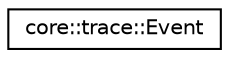 digraph "Graphical Class Hierarchy"
{
 // LATEX_PDF_SIZE
  edge [fontname="Helvetica",fontsize="10",labelfontname="Helvetica",labelfontsize="10"];
  node [fontname="Helvetica",fontsize="10",shape=record];
  rankdir="LR";
  Node0 [label="core::trace::Event",height=0.2,width=0.4,color="black", fillcolor="white", style="filled",URL="$structcore_1_1trace_1_1Event.html",tooltip=" "];
}
